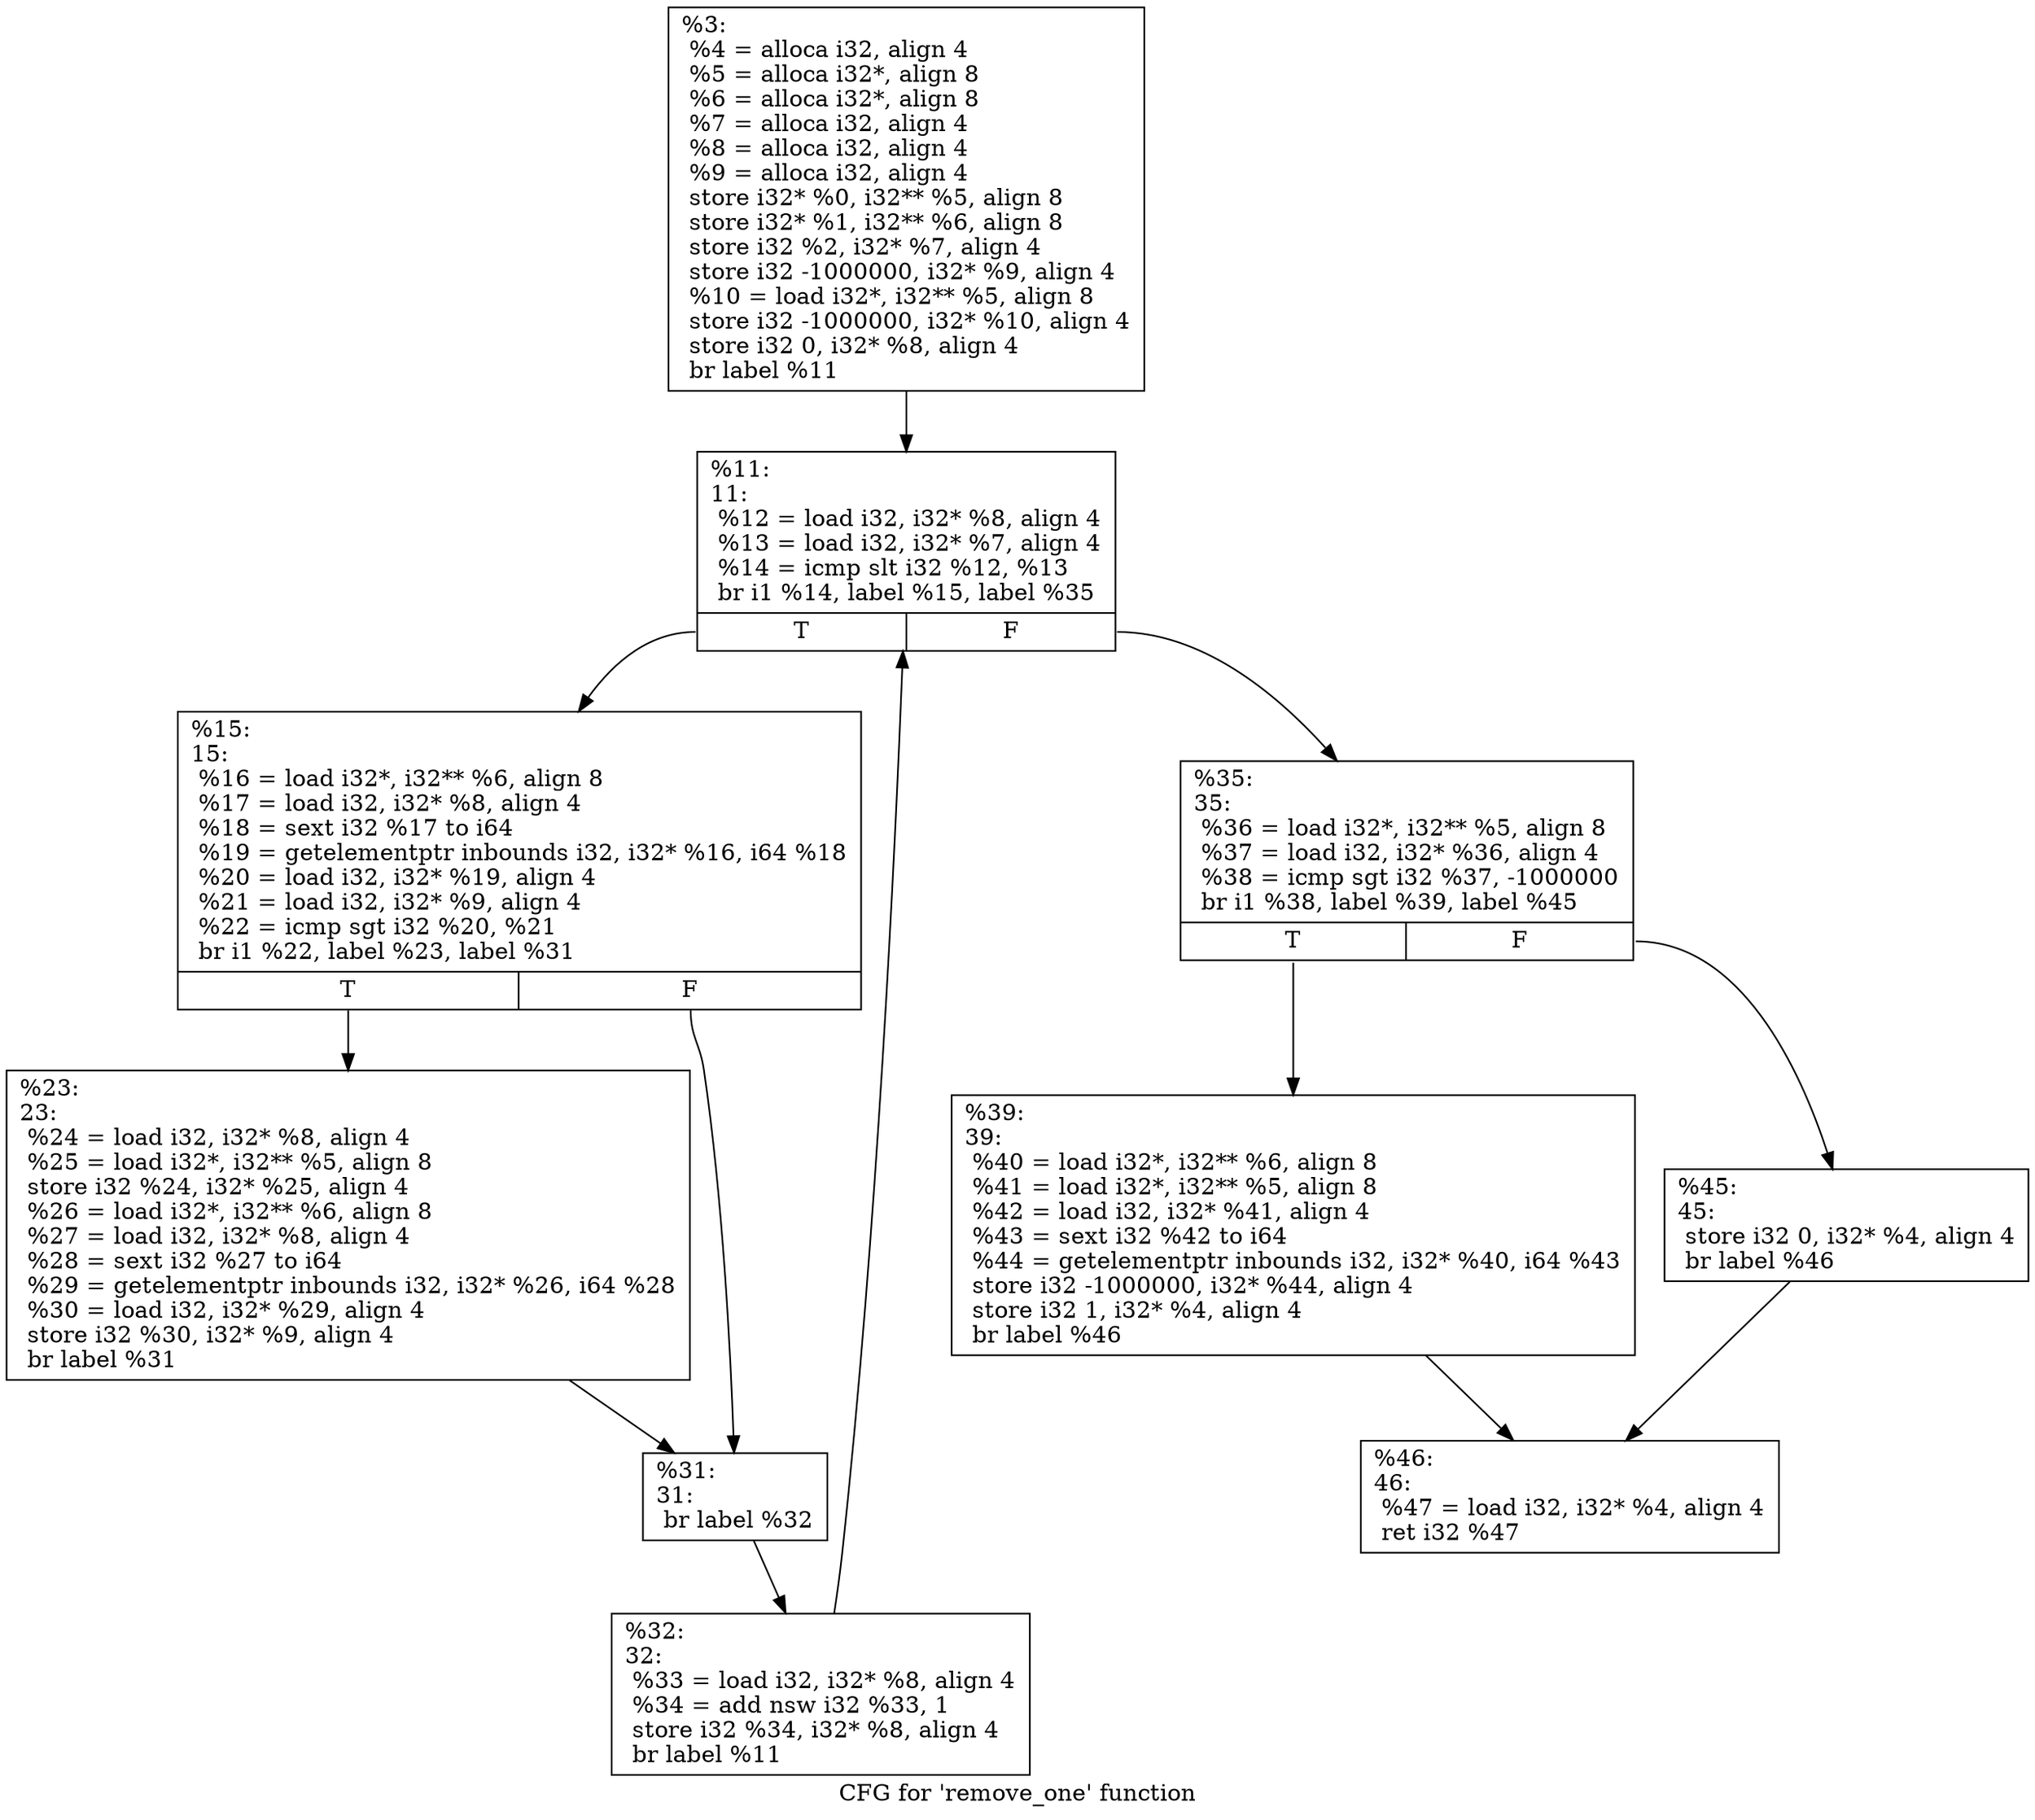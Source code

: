 digraph "CFG for 'remove_one' function" {
	label="CFG for 'remove_one' function";

	Node0x2721d40 [shape=record,label="{%3:\l  %4 = alloca i32, align 4\l  %5 = alloca i32*, align 8\l  %6 = alloca i32*, align 8\l  %7 = alloca i32, align 4\l  %8 = alloca i32, align 4\l  %9 = alloca i32, align 4\l  store i32* %0, i32** %5, align 8\l  store i32* %1, i32** %6, align 8\l  store i32 %2, i32* %7, align 4\l  store i32 -1000000, i32* %9, align 4\l  %10 = load i32*, i32** %5, align 8\l  store i32 -1000000, i32* %10, align 4\l  store i32 0, i32* %8, align 4\l  br label %11\l}"];
	Node0x2721d40 -> Node0x27223a0;
	Node0x27223a0 [shape=record,label="{%11:\l11:                                               \l  %12 = load i32, i32* %8, align 4\l  %13 = load i32, i32* %7, align 4\l  %14 = icmp slt i32 %12, %13\l  br i1 %14, label %15, label %35\l|{<s0>T|<s1>F}}"];
	Node0x27223a0:s0 -> Node0x27223f0;
	Node0x27223a0:s1 -> Node0x2722530;
	Node0x27223f0 [shape=record,label="{%15:\l15:                                               \l  %16 = load i32*, i32** %6, align 8\l  %17 = load i32, i32* %8, align 4\l  %18 = sext i32 %17 to i64\l  %19 = getelementptr inbounds i32, i32* %16, i64 %18\l  %20 = load i32, i32* %19, align 4\l  %21 = load i32, i32* %9, align 4\l  %22 = icmp sgt i32 %20, %21\l  br i1 %22, label %23, label %31\l|{<s0>T|<s1>F}}"];
	Node0x27223f0:s0 -> Node0x2722440;
	Node0x27223f0:s1 -> Node0x2722490;
	Node0x2722440 [shape=record,label="{%23:\l23:                                               \l  %24 = load i32, i32* %8, align 4\l  %25 = load i32*, i32** %5, align 8\l  store i32 %24, i32* %25, align 4\l  %26 = load i32*, i32** %6, align 8\l  %27 = load i32, i32* %8, align 4\l  %28 = sext i32 %27 to i64\l  %29 = getelementptr inbounds i32, i32* %26, i64 %28\l  %30 = load i32, i32* %29, align 4\l  store i32 %30, i32* %9, align 4\l  br label %31\l}"];
	Node0x2722440 -> Node0x2722490;
	Node0x2722490 [shape=record,label="{%31:\l31:                                               \l  br label %32\l}"];
	Node0x2722490 -> Node0x27224e0;
	Node0x27224e0 [shape=record,label="{%32:\l32:                                               \l  %33 = load i32, i32* %8, align 4\l  %34 = add nsw i32 %33, 1\l  store i32 %34, i32* %8, align 4\l  br label %11\l}"];
	Node0x27224e0 -> Node0x27223a0;
	Node0x2722530 [shape=record,label="{%35:\l35:                                               \l  %36 = load i32*, i32** %5, align 8\l  %37 = load i32, i32* %36, align 4\l  %38 = icmp sgt i32 %37, -1000000\l  br i1 %38, label %39, label %45\l|{<s0>T|<s1>F}}"];
	Node0x2722530:s0 -> Node0x2722580;
	Node0x2722530:s1 -> Node0x27225d0;
	Node0x2722580 [shape=record,label="{%39:\l39:                                               \l  %40 = load i32*, i32** %6, align 8\l  %41 = load i32*, i32** %5, align 8\l  %42 = load i32, i32* %41, align 4\l  %43 = sext i32 %42 to i64\l  %44 = getelementptr inbounds i32, i32* %40, i64 %43\l  store i32 -1000000, i32* %44, align 4\l  store i32 1, i32* %4, align 4\l  br label %46\l}"];
	Node0x2722580 -> Node0x2722620;
	Node0x27225d0 [shape=record,label="{%45:\l45:                                               \l  store i32 0, i32* %4, align 4\l  br label %46\l}"];
	Node0x27225d0 -> Node0x2722620;
	Node0x2722620 [shape=record,label="{%46:\l46:                                               \l  %47 = load i32, i32* %4, align 4\l  ret i32 %47\l}"];
}

